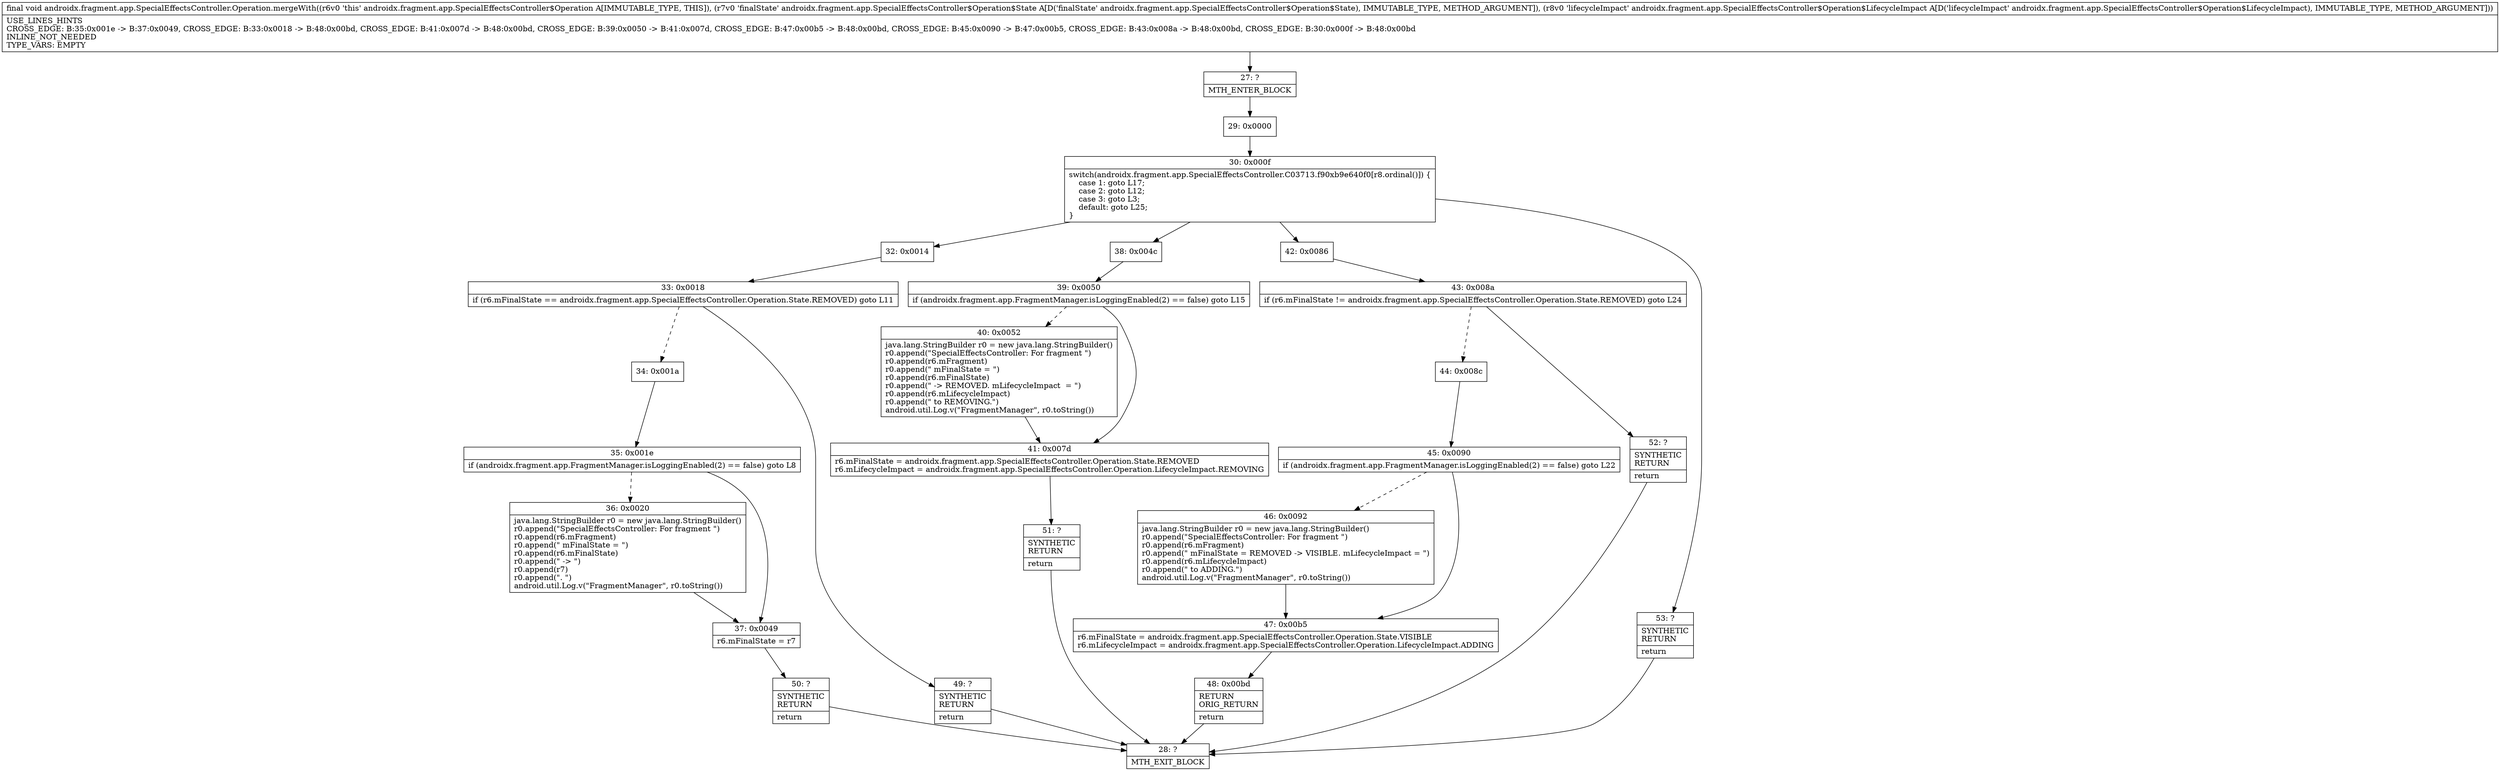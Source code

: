 digraph "CFG forandroidx.fragment.app.SpecialEffectsController.Operation.mergeWith(Landroidx\/fragment\/app\/SpecialEffectsController$Operation$State;Landroidx\/fragment\/app\/SpecialEffectsController$Operation$LifecycleImpact;)V" {
Node_27 [shape=record,label="{27\:\ ?|MTH_ENTER_BLOCK\l}"];
Node_29 [shape=record,label="{29\:\ 0x0000}"];
Node_30 [shape=record,label="{30\:\ 0x000f|switch(androidx.fragment.app.SpecialEffectsController.C03713.f90xb9e640f0[r8.ordinal()]) \{\l    case 1: goto L17;\l    case 2: goto L12;\l    case 3: goto L3;\l    default: goto L25;\l\}\l}"];
Node_32 [shape=record,label="{32\:\ 0x0014}"];
Node_33 [shape=record,label="{33\:\ 0x0018|if (r6.mFinalState == androidx.fragment.app.SpecialEffectsController.Operation.State.REMOVED) goto L11\l}"];
Node_34 [shape=record,label="{34\:\ 0x001a}"];
Node_35 [shape=record,label="{35\:\ 0x001e|if (androidx.fragment.app.FragmentManager.isLoggingEnabled(2) == false) goto L8\l}"];
Node_36 [shape=record,label="{36\:\ 0x0020|java.lang.StringBuilder r0 = new java.lang.StringBuilder()\lr0.append(\"SpecialEffectsController: For fragment \")\lr0.append(r6.mFragment)\lr0.append(\" mFinalState = \")\lr0.append(r6.mFinalState)\lr0.append(\" \-\> \")\lr0.append(r7)\lr0.append(\". \")\landroid.util.Log.v(\"FragmentManager\", r0.toString())\l}"];
Node_37 [shape=record,label="{37\:\ 0x0049|r6.mFinalState = r7\l}"];
Node_50 [shape=record,label="{50\:\ ?|SYNTHETIC\lRETURN\l|return\l}"];
Node_28 [shape=record,label="{28\:\ ?|MTH_EXIT_BLOCK\l}"];
Node_49 [shape=record,label="{49\:\ ?|SYNTHETIC\lRETURN\l|return\l}"];
Node_38 [shape=record,label="{38\:\ 0x004c}"];
Node_39 [shape=record,label="{39\:\ 0x0050|if (androidx.fragment.app.FragmentManager.isLoggingEnabled(2) == false) goto L15\l}"];
Node_40 [shape=record,label="{40\:\ 0x0052|java.lang.StringBuilder r0 = new java.lang.StringBuilder()\lr0.append(\"SpecialEffectsController: For fragment \")\lr0.append(r6.mFragment)\lr0.append(\" mFinalState = \")\lr0.append(r6.mFinalState)\lr0.append(\" \-\> REMOVED. mLifecycleImpact  = \")\lr0.append(r6.mLifecycleImpact)\lr0.append(\" to REMOVING.\")\landroid.util.Log.v(\"FragmentManager\", r0.toString())\l}"];
Node_41 [shape=record,label="{41\:\ 0x007d|r6.mFinalState = androidx.fragment.app.SpecialEffectsController.Operation.State.REMOVED\lr6.mLifecycleImpact = androidx.fragment.app.SpecialEffectsController.Operation.LifecycleImpact.REMOVING\l}"];
Node_51 [shape=record,label="{51\:\ ?|SYNTHETIC\lRETURN\l|return\l}"];
Node_42 [shape=record,label="{42\:\ 0x0086}"];
Node_43 [shape=record,label="{43\:\ 0x008a|if (r6.mFinalState != androidx.fragment.app.SpecialEffectsController.Operation.State.REMOVED) goto L24\l}"];
Node_44 [shape=record,label="{44\:\ 0x008c}"];
Node_45 [shape=record,label="{45\:\ 0x0090|if (androidx.fragment.app.FragmentManager.isLoggingEnabled(2) == false) goto L22\l}"];
Node_46 [shape=record,label="{46\:\ 0x0092|java.lang.StringBuilder r0 = new java.lang.StringBuilder()\lr0.append(\"SpecialEffectsController: For fragment \")\lr0.append(r6.mFragment)\lr0.append(\" mFinalState = REMOVED \-\> VISIBLE. mLifecycleImpact = \")\lr0.append(r6.mLifecycleImpact)\lr0.append(\" to ADDING.\")\landroid.util.Log.v(\"FragmentManager\", r0.toString())\l}"];
Node_47 [shape=record,label="{47\:\ 0x00b5|r6.mFinalState = androidx.fragment.app.SpecialEffectsController.Operation.State.VISIBLE\lr6.mLifecycleImpact = androidx.fragment.app.SpecialEffectsController.Operation.LifecycleImpact.ADDING\l}"];
Node_48 [shape=record,label="{48\:\ 0x00bd|RETURN\lORIG_RETURN\l|return\l}"];
Node_52 [shape=record,label="{52\:\ ?|SYNTHETIC\lRETURN\l|return\l}"];
Node_53 [shape=record,label="{53\:\ ?|SYNTHETIC\lRETURN\l|return\l}"];
MethodNode[shape=record,label="{final void androidx.fragment.app.SpecialEffectsController.Operation.mergeWith((r6v0 'this' androidx.fragment.app.SpecialEffectsController$Operation A[IMMUTABLE_TYPE, THIS]), (r7v0 'finalState' androidx.fragment.app.SpecialEffectsController$Operation$State A[D('finalState' androidx.fragment.app.SpecialEffectsController$Operation$State), IMMUTABLE_TYPE, METHOD_ARGUMENT]), (r8v0 'lifecycleImpact' androidx.fragment.app.SpecialEffectsController$Operation$LifecycleImpact A[D('lifecycleImpact' androidx.fragment.app.SpecialEffectsController$Operation$LifecycleImpact), IMMUTABLE_TYPE, METHOD_ARGUMENT]))  | USE_LINES_HINTS\lCROSS_EDGE: B:35:0x001e \-\> B:37:0x0049, CROSS_EDGE: B:33:0x0018 \-\> B:48:0x00bd, CROSS_EDGE: B:41:0x007d \-\> B:48:0x00bd, CROSS_EDGE: B:39:0x0050 \-\> B:41:0x007d, CROSS_EDGE: B:47:0x00b5 \-\> B:48:0x00bd, CROSS_EDGE: B:45:0x0090 \-\> B:47:0x00b5, CROSS_EDGE: B:43:0x008a \-\> B:48:0x00bd, CROSS_EDGE: B:30:0x000f \-\> B:48:0x00bd\lINLINE_NOT_NEEDED\lTYPE_VARS: EMPTY\l}"];
MethodNode -> Node_27;Node_27 -> Node_29;
Node_29 -> Node_30;
Node_30 -> Node_32;
Node_30 -> Node_38;
Node_30 -> Node_42;
Node_30 -> Node_53;
Node_32 -> Node_33;
Node_33 -> Node_34[style=dashed];
Node_33 -> Node_49;
Node_34 -> Node_35;
Node_35 -> Node_36[style=dashed];
Node_35 -> Node_37;
Node_36 -> Node_37;
Node_37 -> Node_50;
Node_50 -> Node_28;
Node_49 -> Node_28;
Node_38 -> Node_39;
Node_39 -> Node_40[style=dashed];
Node_39 -> Node_41;
Node_40 -> Node_41;
Node_41 -> Node_51;
Node_51 -> Node_28;
Node_42 -> Node_43;
Node_43 -> Node_44[style=dashed];
Node_43 -> Node_52;
Node_44 -> Node_45;
Node_45 -> Node_46[style=dashed];
Node_45 -> Node_47;
Node_46 -> Node_47;
Node_47 -> Node_48;
Node_48 -> Node_28;
Node_52 -> Node_28;
Node_53 -> Node_28;
}

